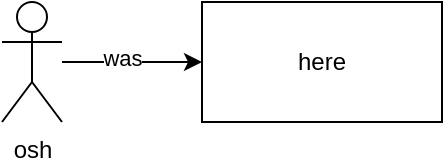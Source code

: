 <mxfile version="19.0.3" type="github"><diagram id="F-V4iub-xEMUrGQdiBXC" name="Page-1"><mxGraphModel dx="1234" dy="756" grid="1" gridSize="10" guides="1" tooltips="1" connect="1" arrows="1" fold="1" page="1" pageScale="1" pageWidth="827" pageHeight="1169" math="0" shadow="0"><root><mxCell id="0"/><mxCell id="1" parent="0"/><mxCell id="938kn5CyjTizg_Fpwi8q-3" value="" style="edgeStyle=orthogonalEdgeStyle;rounded=0;orthogonalLoop=1;jettySize=auto;html=1;" edge="1" parent="1" source="938kn5CyjTizg_Fpwi8q-1" target="938kn5CyjTizg_Fpwi8q-2"><mxGeometry relative="1" as="geometry"/></mxCell><mxCell id="938kn5CyjTizg_Fpwi8q-4" value="&lt;div&gt;was&lt;/div&gt;" style="edgeLabel;html=1;align=center;verticalAlign=middle;resizable=0;points=[];" vertex="1" connectable="0" parent="938kn5CyjTizg_Fpwi8q-3"><mxGeometry x="-0.143" y="2" relative="1" as="geometry"><mxPoint as="offset"/></mxGeometry></mxCell><mxCell id="938kn5CyjTizg_Fpwi8q-1" value="osh" style="shape=umlActor;verticalLabelPosition=bottom;verticalAlign=top;html=1;outlineConnect=0;" vertex="1" parent="1"><mxGeometry x="140" y="50" width="30" height="60" as="geometry"/></mxCell><mxCell id="938kn5CyjTizg_Fpwi8q-2" value="here" style="rounded=0;whiteSpace=wrap;html=1;" vertex="1" parent="1"><mxGeometry x="240" y="50" width="120" height="60" as="geometry"/></mxCell></root></mxGraphModel></diagram></mxfile>